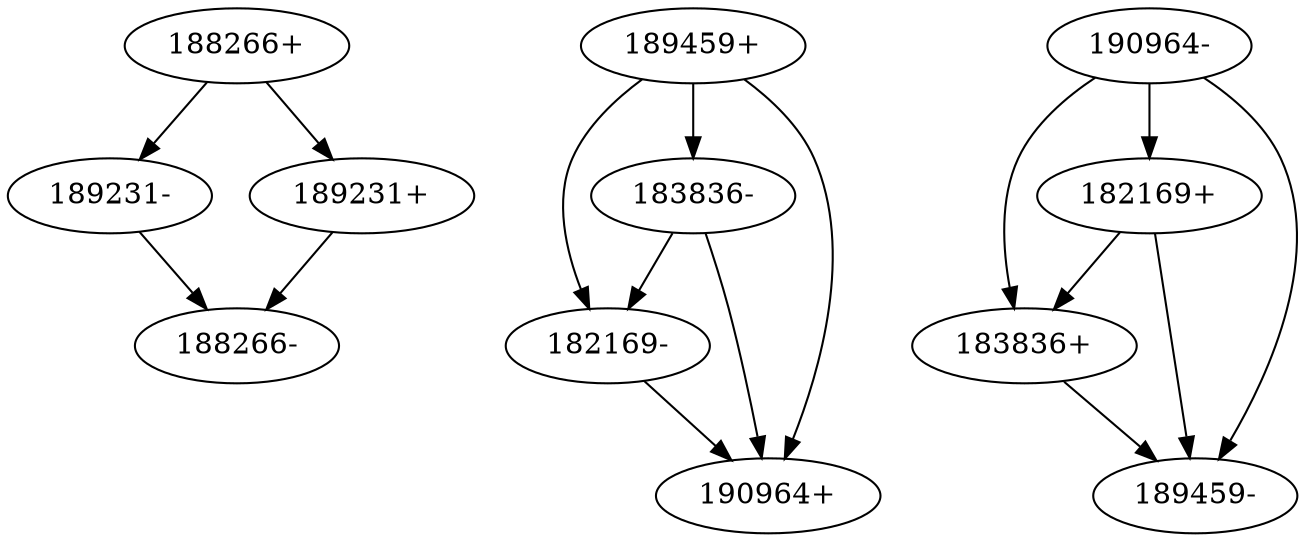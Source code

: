 digraph G {
"188266+" [l=33803]
"183836-" [l=13589]
"189231-" [l=49057]
"189231+" [l=49057]
"182169+" [l=17429]
"189459+" [l=21956]
"182169-" [l=17429]
"190964-" [l=36887]
"188266-" [l=33803]
"190964+" [l=36887]
"183836+" [l=13589]
"189459-" [l=21956]
"188266+" -> "189231-" [d=4613 e=100 n=14]
"188266+" -> "189231+" [d=-603 e=100 n=1]
"189231+" -> "188266-" [d=4613 e=100 n=14]
"189231-" -> "188266-" [d=-603 e=100 n=1]
"183836+" -> "189459-" [d=103 e=100 n=17]
"189459+" -> "183836-" [d=103 e=100 n=17]
"189459+" -> "182169-" [d=13910 e=100 n=9]
"189459+" -> "190964+" [d=32420 e=100 n=1]
"182169+" -> "189459-" [d=13910 e=100 n=9]
"182169+" -> "183836+" [d=452 e=100 n=27]
"190964-" -> "189459-" [d=32420 e=100 n=1]
"190964-" -> "183836+" [d=18924 e=100 n=2]
"190964-" -> "182169+" [d=1308 e=100 n=18]
"183836-" -> "182169-" [d=452 e=100 n=27]
"183836-" -> "190964+" [d=18924 e=100 n=2]
"182169-" -> "190964+" [d=1308 e=100 n=18]
}
